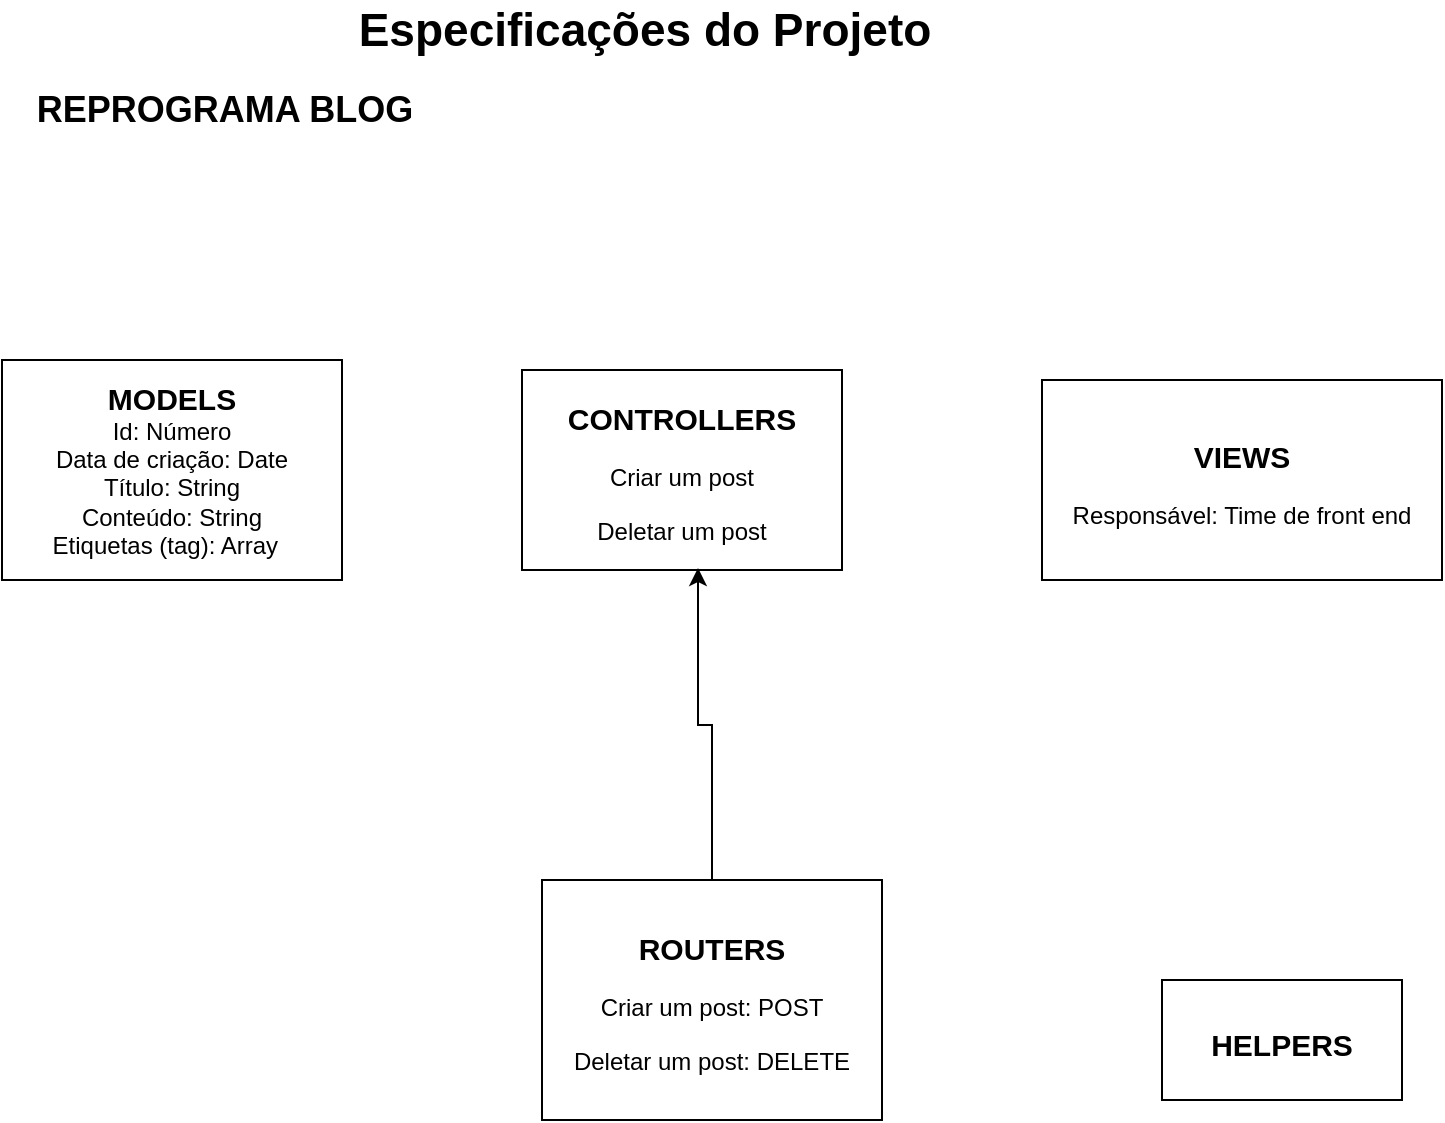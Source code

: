 <mxfile version="13.7.9" type="github"><diagram id="62Lci-LL3Jb6snnBf2SR" name="Page-1"><mxGraphModel dx="868" dy="482" grid="1" gridSize="10" guides="1" tooltips="1" connect="1" arrows="1" fold="1" page="1" pageScale="1" pageWidth="827" pageHeight="1169" math="0" shadow="0"><root><mxCell id="0"/><mxCell id="1" parent="0"/><mxCell id="ReeF8QqLpPJYNrWaK8zh-1" value="&lt;b&gt;&lt;font style=&quot;font-size: 15px&quot;&gt;MODELS&lt;/font&gt;&lt;/b&gt;&lt;br&gt;Id: Número&lt;br&gt;Data de criação: Date&lt;br&gt;Título: String&lt;br&gt;Conteúdo: String&lt;br&gt;Etiquetas (tag): Array&amp;nbsp;&amp;nbsp;" style="rounded=0;whiteSpace=wrap;html=1;" vertex="1" parent="1"><mxGeometry x="50" y="190" width="170" height="110" as="geometry"/></mxCell><mxCell id="ReeF8QqLpPJYNrWaK8zh-2" value="REPROGRAMA BLOG" style="text;html=1;align=center;verticalAlign=middle;resizable=0;points=[];autosize=1;fontStyle=1;fontSize=18;" vertex="1" parent="1"><mxGeometry x="61" y="50" width="200" height="30" as="geometry"/></mxCell><mxCell id="ReeF8QqLpPJYNrWaK8zh-4" value="Especificações do Projeto" style="text;html=1;align=center;verticalAlign=middle;resizable=0;points=[];autosize=1;fontSize=23;fontStyle=1" vertex="1" parent="1"><mxGeometry x="221" y="10" width="300" height="30" as="geometry"/></mxCell><mxCell id="ReeF8QqLpPJYNrWaK8zh-7" value="&lt;span style=&quot;font-size: 15px&quot;&gt;&lt;b&gt;CONTROLLERS&lt;/b&gt;&lt;/span&gt;&lt;br style=&quot;font-size: 16px&quot;&gt;&lt;font style=&quot;font-size: 12px&quot;&gt;Criar um post&lt;br&gt;Deletar um post&lt;br&gt;&lt;/font&gt;" style="rounded=0;whiteSpace=wrap;html=1;fontSize=23;" vertex="1" parent="1"><mxGeometry x="310" y="195" width="160" height="100" as="geometry"/></mxCell><mxCell id="ReeF8QqLpPJYNrWaK8zh-8" value="&lt;b&gt;&lt;font style=&quot;font-size: 15px&quot;&gt;VIEWS&lt;/font&gt;&lt;/b&gt;&lt;br&gt;&lt;font style=&quot;font-size: 12px&quot;&gt;Responsável: Time de front end&lt;/font&gt;" style="rounded=0;whiteSpace=wrap;html=1;fontSize=23;" vertex="1" parent="1"><mxGeometry x="570" y="200" width="200" height="100" as="geometry"/></mxCell><mxCell id="ReeF8QqLpPJYNrWaK8zh-10" style="edgeStyle=orthogonalEdgeStyle;rounded=0;orthogonalLoop=1;jettySize=auto;html=1;fontSize=23;entryX=0.55;entryY=0.99;entryDx=0;entryDy=0;entryPerimeter=0;" edge="1" parent="1" source="ReeF8QqLpPJYNrWaK8zh-9" target="ReeF8QqLpPJYNrWaK8zh-7"><mxGeometry relative="1" as="geometry"><mxPoint x="400" y="310" as="targetPoint"/></mxGeometry></mxCell><mxCell id="ReeF8QqLpPJYNrWaK8zh-9" value="&lt;font style=&quot;font-size: 15px&quot;&gt;&lt;b&gt;ROUTERS&lt;br&gt;&lt;/b&gt;&lt;span style=&quot;font-size: 12px&quot;&gt;Criar um post: POST&lt;/span&gt;&lt;br style=&quot;font-size: 12px&quot;&gt;&lt;span style=&quot;font-size: 12px&quot;&gt;Deletar um post: DELETE&lt;/span&gt;&lt;b&gt;&lt;br&gt;&lt;/b&gt;&lt;/font&gt;" style="rounded=0;whiteSpace=wrap;html=1;fontSize=23;" vertex="1" parent="1"><mxGeometry x="320" y="450" width="170" height="120" as="geometry"/></mxCell><mxCell id="ReeF8QqLpPJYNrWaK8zh-11" value="&lt;font style=&quot;font-size: 15px&quot;&gt;&lt;b&gt;HELPERS&lt;br&gt;&lt;/b&gt;&lt;/font&gt;" style="rounded=0;whiteSpace=wrap;html=1;fontSize=23;" vertex="1" parent="1"><mxGeometry x="630" y="500" width="120" height="60" as="geometry"/></mxCell></root></mxGraphModel></diagram></mxfile>